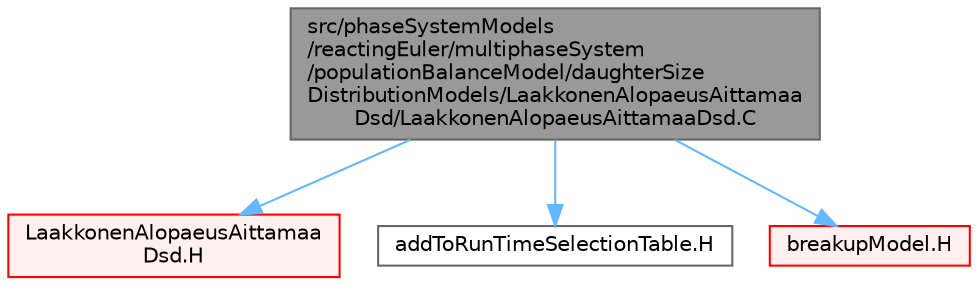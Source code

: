 digraph "src/phaseSystemModels/reactingEuler/multiphaseSystem/populationBalanceModel/daughterSizeDistributionModels/LaakkonenAlopaeusAittamaaDsd/LaakkonenAlopaeusAittamaaDsd.C"
{
 // LATEX_PDF_SIZE
  bgcolor="transparent";
  edge [fontname=Helvetica,fontsize=10,labelfontname=Helvetica,labelfontsize=10];
  node [fontname=Helvetica,fontsize=10,shape=box,height=0.2,width=0.4];
  Node1 [id="Node000001",label="src/phaseSystemModels\l/reactingEuler/multiphaseSystem\l/populationBalanceModel/daughterSize\lDistributionModels/LaakkonenAlopaeusAittamaa\lDsd/LaakkonenAlopaeusAittamaaDsd.C",height=0.2,width=0.4,color="gray40", fillcolor="grey60", style="filled", fontcolor="black",tooltip=" "];
  Node1 -> Node2 [id="edge1_Node000001_Node000002",color="steelblue1",style="solid",tooltip=" "];
  Node2 [id="Node000002",label="LaakkonenAlopaeusAittamaa\lDsd.H",height=0.2,width=0.4,color="red", fillcolor="#FFF0F0", style="filled",URL="$LaakkonenAlopaeusAittamaaDsd_8H.html",tooltip=" "];
  Node1 -> Node210 [id="edge2_Node000001_Node000210",color="steelblue1",style="solid",tooltip=" "];
  Node210 [id="Node000210",label="addToRunTimeSelectionTable.H",height=0.2,width=0.4,color="grey40", fillcolor="white", style="filled",URL="$addToRunTimeSelectionTable_8H.html",tooltip="Macros for easy insertion into run-time selection tables."];
  Node1 -> Node211 [id="edge3_Node000001_Node000211",color="steelblue1",style="solid",tooltip=" "];
  Node211 [id="Node000211",label="breakupModel.H",height=0.2,width=0.4,color="red", fillcolor="#FFF0F0", style="filled",URL="$breakupModel_8H.html",tooltip=" "];
}
